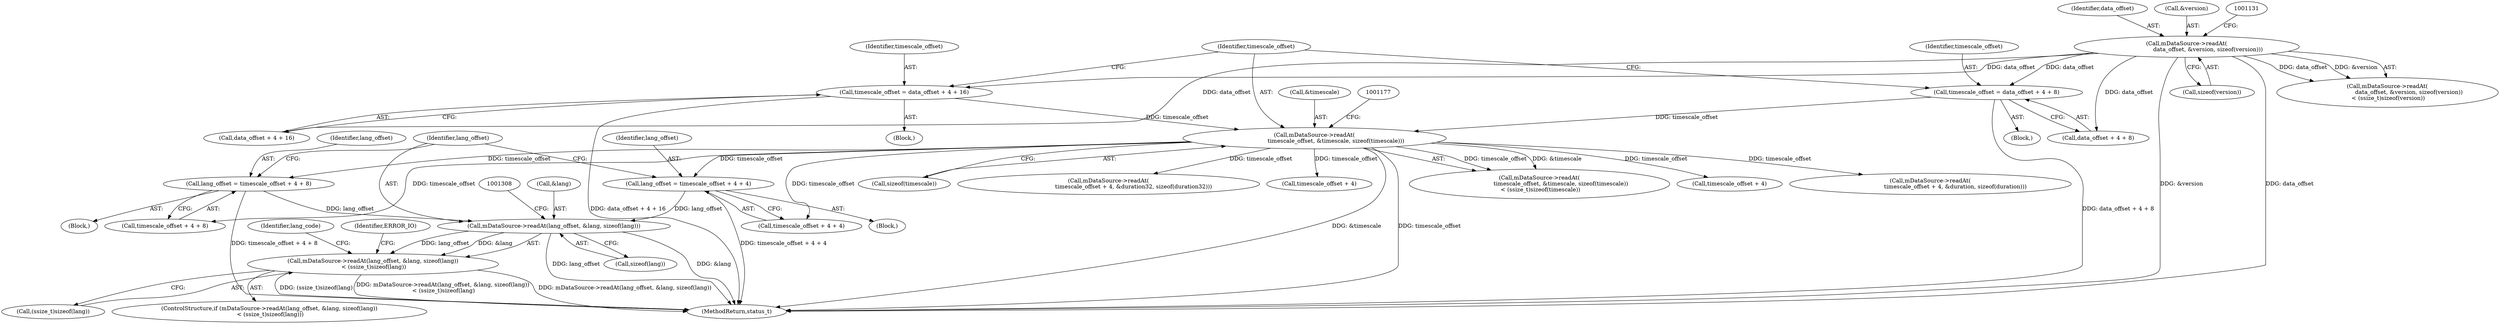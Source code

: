 digraph "0_Android_6fe85f7e15203e48df2cc3e8e1c4bc6ad49dc968@API" {
"1001300" [label="(Call,mDataSource->readAt(lang_offset, &lang, sizeof(lang))\n < (ssize_t)sizeof(lang))"];
"1001301" [label="(Call,mDataSource->readAt(lang_offset, &lang, sizeof(lang)))"];
"1001275" [label="(Call,lang_offset = timescale_offset + 4 + 8)"];
"1001170" [label="(Call,mDataSource->readAt(\n                        timescale_offset, &timescale, sizeof(timescale)))"];
"1001143" [label="(Call,timescale_offset = data_offset + 4 + 16)"];
"1001124" [label="(Call,mDataSource->readAt(\n                        data_offset, &version, sizeof(version)))"];
"1001156" [label="(Call,timescale_offset = data_offset + 4 + 8)"];
"1001288" [label="(Call,lang_offset = timescale_offset + 4 + 4)"];
"1001317" [label="(Identifier,lang_code)"];
"1001142" [label="(Block,)"];
"1001302" [label="(Identifier,lang_offset)"];
"1001200" [label="(Call,mDataSource->readAt(\n                            timescale_offset + 4, &duration, sizeof(duration)))"];
"1001289" [label="(Identifier,lang_offset)"];
"1001305" [label="(Call,sizeof(lang))"];
"1001276" [label="(Identifier,lang_offset)"];
"1001171" [label="(Identifier,timescale_offset)"];
"1001303" [label="(Call,&lang)"];
"1001128" [label="(Call,sizeof(version))"];
"1001125" [label="(Identifier,data_offset)"];
"1001155" [label="(Block,)"];
"1001300" [label="(Call,mDataSource->readAt(lang_offset, &lang, sizeof(lang))\n < (ssize_t)sizeof(lang))"];
"1002927" [label="(MethodReturn,status_t)"];
"1001174" [label="(Call,sizeof(timescale))"];
"1001230" [label="(Call,mDataSource->readAt(\n                            timescale_offset + 4, &duration32, sizeof(duration32)))"];
"1001274" [label="(Block,)"];
"1001307" [label="(Call,(ssize_t)sizeof(lang))"];
"1001143" [label="(Call,timescale_offset = data_offset + 4 + 16)"];
"1001126" [label="(Call,&version)"];
"1001231" [label="(Call,timescale_offset + 4)"];
"1001290" [label="(Call,timescale_offset + 4 + 4)"];
"1001170" [label="(Call,mDataSource->readAt(\n                        timescale_offset, &timescale, sizeof(timescale)))"];
"1001158" [label="(Call,data_offset + 4 + 8)"];
"1001123" [label="(Call,mDataSource->readAt(\n                        data_offset, &version, sizeof(version))\n < (ssize_t)sizeof(version))"];
"1001287" [label="(Block,)"];
"1001299" [label="(ControlStructure,if (mDataSource->readAt(lang_offset, &lang, sizeof(lang))\n < (ssize_t)sizeof(lang)))"];
"1001277" [label="(Call,timescale_offset + 4 + 8)"];
"1001169" [label="(Call,mDataSource->readAt(\n                        timescale_offset, &timescale, sizeof(timescale))\n < (ssize_t)sizeof(timescale))"];
"1001145" [label="(Call,data_offset + 4 + 16)"];
"1001124" [label="(Call,mDataSource->readAt(\n                        data_offset, &version, sizeof(version)))"];
"1001201" [label="(Call,timescale_offset + 4)"];
"1001172" [label="(Call,&timescale)"];
"1001144" [label="(Identifier,timescale_offset)"];
"1001301" [label="(Call,mDataSource->readAt(lang_offset, &lang, sizeof(lang)))"];
"1001313" [label="(Identifier,ERROR_IO)"];
"1001156" [label="(Call,timescale_offset = data_offset + 4 + 8)"];
"1001157" [label="(Identifier,timescale_offset)"];
"1001275" [label="(Call,lang_offset = timescale_offset + 4 + 8)"];
"1001288" [label="(Call,lang_offset = timescale_offset + 4 + 4)"];
"1001300" -> "1001299"  [label="AST: "];
"1001300" -> "1001307"  [label="CFG: "];
"1001301" -> "1001300"  [label="AST: "];
"1001307" -> "1001300"  [label="AST: "];
"1001313" -> "1001300"  [label="CFG: "];
"1001317" -> "1001300"  [label="CFG: "];
"1001300" -> "1002927"  [label="DDG: mDataSource->readAt(lang_offset, &lang, sizeof(lang))\n < (ssize_t)sizeof(lang)"];
"1001300" -> "1002927"  [label="DDG: mDataSource->readAt(lang_offset, &lang, sizeof(lang))"];
"1001300" -> "1002927"  [label="DDG: (ssize_t)sizeof(lang)"];
"1001301" -> "1001300"  [label="DDG: lang_offset"];
"1001301" -> "1001300"  [label="DDG: &lang"];
"1001301" -> "1001305"  [label="CFG: "];
"1001302" -> "1001301"  [label="AST: "];
"1001303" -> "1001301"  [label="AST: "];
"1001305" -> "1001301"  [label="AST: "];
"1001308" -> "1001301"  [label="CFG: "];
"1001301" -> "1002927"  [label="DDG: lang_offset"];
"1001301" -> "1002927"  [label="DDG: &lang"];
"1001275" -> "1001301"  [label="DDG: lang_offset"];
"1001288" -> "1001301"  [label="DDG: lang_offset"];
"1001275" -> "1001274"  [label="AST: "];
"1001275" -> "1001277"  [label="CFG: "];
"1001276" -> "1001275"  [label="AST: "];
"1001277" -> "1001275"  [label="AST: "];
"1001302" -> "1001275"  [label="CFG: "];
"1001275" -> "1002927"  [label="DDG: timescale_offset + 4 + 8"];
"1001170" -> "1001275"  [label="DDG: timescale_offset"];
"1001170" -> "1001169"  [label="AST: "];
"1001170" -> "1001174"  [label="CFG: "];
"1001171" -> "1001170"  [label="AST: "];
"1001172" -> "1001170"  [label="AST: "];
"1001174" -> "1001170"  [label="AST: "];
"1001177" -> "1001170"  [label="CFG: "];
"1001170" -> "1002927"  [label="DDG: &timescale"];
"1001170" -> "1002927"  [label="DDG: timescale_offset"];
"1001170" -> "1001169"  [label="DDG: timescale_offset"];
"1001170" -> "1001169"  [label="DDG: &timescale"];
"1001143" -> "1001170"  [label="DDG: timescale_offset"];
"1001156" -> "1001170"  [label="DDG: timescale_offset"];
"1001170" -> "1001200"  [label="DDG: timescale_offset"];
"1001170" -> "1001201"  [label="DDG: timescale_offset"];
"1001170" -> "1001230"  [label="DDG: timescale_offset"];
"1001170" -> "1001231"  [label="DDG: timescale_offset"];
"1001170" -> "1001277"  [label="DDG: timescale_offset"];
"1001170" -> "1001288"  [label="DDG: timescale_offset"];
"1001170" -> "1001290"  [label="DDG: timescale_offset"];
"1001143" -> "1001142"  [label="AST: "];
"1001143" -> "1001145"  [label="CFG: "];
"1001144" -> "1001143"  [label="AST: "];
"1001145" -> "1001143"  [label="AST: "];
"1001171" -> "1001143"  [label="CFG: "];
"1001143" -> "1002927"  [label="DDG: data_offset + 4 + 16"];
"1001124" -> "1001143"  [label="DDG: data_offset"];
"1001124" -> "1001123"  [label="AST: "];
"1001124" -> "1001128"  [label="CFG: "];
"1001125" -> "1001124"  [label="AST: "];
"1001126" -> "1001124"  [label="AST: "];
"1001128" -> "1001124"  [label="AST: "];
"1001131" -> "1001124"  [label="CFG: "];
"1001124" -> "1002927"  [label="DDG: &version"];
"1001124" -> "1002927"  [label="DDG: data_offset"];
"1001124" -> "1001123"  [label="DDG: data_offset"];
"1001124" -> "1001123"  [label="DDG: &version"];
"1001124" -> "1001145"  [label="DDG: data_offset"];
"1001124" -> "1001156"  [label="DDG: data_offset"];
"1001124" -> "1001158"  [label="DDG: data_offset"];
"1001156" -> "1001155"  [label="AST: "];
"1001156" -> "1001158"  [label="CFG: "];
"1001157" -> "1001156"  [label="AST: "];
"1001158" -> "1001156"  [label="AST: "];
"1001171" -> "1001156"  [label="CFG: "];
"1001156" -> "1002927"  [label="DDG: data_offset + 4 + 8"];
"1001288" -> "1001287"  [label="AST: "];
"1001288" -> "1001290"  [label="CFG: "];
"1001289" -> "1001288"  [label="AST: "];
"1001290" -> "1001288"  [label="AST: "];
"1001302" -> "1001288"  [label="CFG: "];
"1001288" -> "1002927"  [label="DDG: timescale_offset + 4 + 4"];
}
